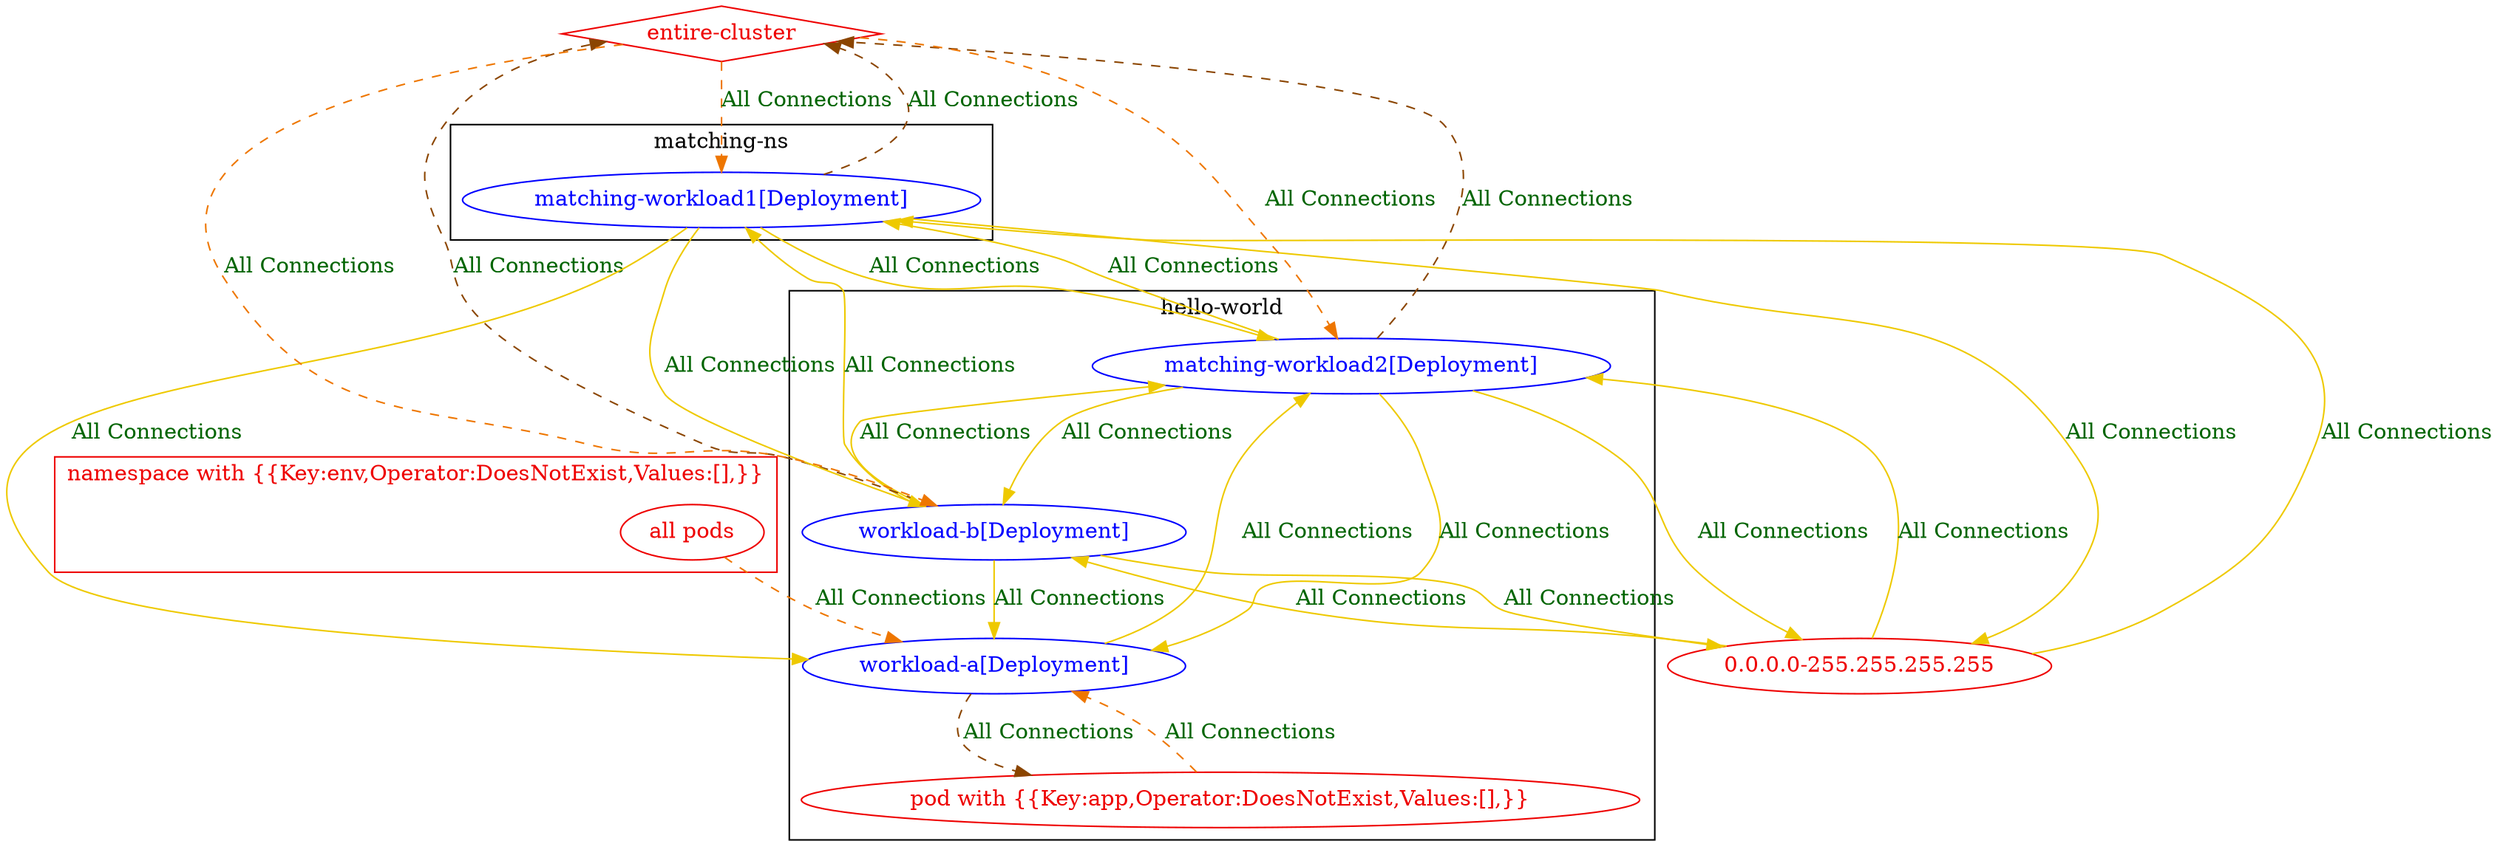 digraph {
	subgraph "cluster_hello_world" {
		color="black"
		fontcolor="black"
		"hello-world/matching-workload2[Deployment]" [label="matching-workload2[Deployment]" color="blue" fontcolor="blue"]
		"hello-world/workload-a[Deployment]" [label="workload-a[Deployment]" color="blue" fontcolor="blue"]
		"hello-world/workload-b[Deployment]" [label="workload-b[Deployment]" color="blue" fontcolor="blue"]
		"pod with {{Key:app,Operator:DoesNotExist,Values:[],}}_in_hello-world" [label="pod with {{Key:app,Operator:DoesNotExist,Values:[],}}" color="red2" fontcolor="red2"]
		label="hello-world"
	}
	subgraph "cluster_matching_ns" {
		color="black"
		fontcolor="black"
		"matching-ns/matching-workload1[Deployment]" [label="matching-workload1[Deployment]" color="blue" fontcolor="blue"]
		label="matching-ns"
	}
	subgraph "cluster_namespace with {{Key:env,Operator:DoesNotExist,Values:[],}}" {
		color="red2"
		fontcolor="red2"
		"all pods_in_namespace with {{Key:env,Operator:DoesNotExist,Values:[],}}" [label="all pods" color="red2" fontcolor="red2"]
		label="namespace with {{Key:env,Operator:DoesNotExist,Values:[],}}"
	}
	"0.0.0.0-255.255.255.255" [label="0.0.0.0-255.255.255.255" color="red2" fontcolor="red2"]
	"entire-cluster" [label="entire-cluster" color="red2" fontcolor="red2" shape=diamond]
	"0.0.0.0-255.255.255.255" -> "hello-world/matching-workload2[Deployment]" [label="All Connections" color="gold2" fontcolor="darkgreen" weight=0.5]
	"0.0.0.0-255.255.255.255" -> "hello-world/workload-b[Deployment]" [label="All Connections" color="gold2" fontcolor="darkgreen" weight=0.5]
	"0.0.0.0-255.255.255.255" -> "matching-ns/matching-workload1[Deployment]" [label="All Connections" color="gold2" fontcolor="darkgreen" weight=0.5]
	"all pods_in_namespace with {{Key:env,Operator:DoesNotExist,Values:[],}}" -> "hello-world/workload-a[Deployment]" [label="All Connections" color="darkorange2" fontcolor="darkgreen" weight=1 style=dashed]
	"entire-cluster" -> "hello-world/matching-workload2[Deployment]" [label="All Connections" color="darkorange2" fontcolor="darkgreen" weight=1 style=dashed]
	"entire-cluster" -> "hello-world/workload-b[Deployment]" [label="All Connections" color="darkorange2" fontcolor="darkgreen" weight=1 style=dashed]
	"entire-cluster" -> "matching-ns/matching-workload1[Deployment]" [label="All Connections" color="darkorange2" fontcolor="darkgreen" weight=1 style=dashed]
	"hello-world/matching-workload2[Deployment]" -> "0.0.0.0-255.255.255.255" [label="All Connections" color="gold2" fontcolor="darkgreen" weight=1]
	"hello-world/matching-workload2[Deployment]" -> "entire-cluster" [label="All Connections" color="darkorange4" fontcolor="darkgreen" weight=0.5 style=dashed]
	"hello-world/matching-workload2[Deployment]" -> "hello-world/workload-a[Deployment]" [label="All Connections" color="gold2" fontcolor="darkgreen" weight=0.5]
	"hello-world/matching-workload2[Deployment]" -> "hello-world/workload-b[Deployment]" [label="All Connections" color="gold2" fontcolor="darkgreen" weight=0.5]
	"hello-world/matching-workload2[Deployment]" -> "matching-ns/matching-workload1[Deployment]" [label="All Connections" color="gold2" fontcolor="darkgreen" weight=0.5]
	"hello-world/workload-a[Deployment]" -> "hello-world/matching-workload2[Deployment]" [label="All Connections" color="gold2" fontcolor="darkgreen" weight=1]
	"hello-world/workload-a[Deployment]" -> "pod with {{Key:app,Operator:DoesNotExist,Values:[],}}_in_hello-world" [label="All Connections" color="darkorange4" fontcolor="darkgreen" weight=0.5 style=dashed]
	"hello-world/workload-b[Deployment]" -> "0.0.0.0-255.255.255.255" [label="All Connections" color="gold2" fontcolor="darkgreen" weight=1]
	"hello-world/workload-b[Deployment]" -> "entire-cluster" [label="All Connections" color="darkorange4" fontcolor="darkgreen" weight=0.5 style=dashed]
	"hello-world/workload-b[Deployment]" -> "hello-world/matching-workload2[Deployment]" [label="All Connections" color="gold2" fontcolor="darkgreen" weight=1]
	"hello-world/workload-b[Deployment]" -> "hello-world/workload-a[Deployment]" [label="All Connections" color="gold2" fontcolor="darkgreen" weight=1]
	"hello-world/workload-b[Deployment]" -> "matching-ns/matching-workload1[Deployment]" [label="All Connections" color="gold2" fontcolor="darkgreen" weight=0.5]
	"matching-ns/matching-workload1[Deployment]" -> "0.0.0.0-255.255.255.255" [label="All Connections" color="gold2" fontcolor="darkgreen" weight=1]
	"matching-ns/matching-workload1[Deployment]" -> "entire-cluster" [label="All Connections" color="darkorange4" fontcolor="darkgreen" weight=0.5 style=dashed]
	"matching-ns/matching-workload1[Deployment]" -> "hello-world/matching-workload2[Deployment]" [label="All Connections" color="gold2" fontcolor="darkgreen" weight=1]
	"matching-ns/matching-workload1[Deployment]" -> "hello-world/workload-a[Deployment]" [label="All Connections" color="gold2" fontcolor="darkgreen" weight=1]
	"matching-ns/matching-workload1[Deployment]" -> "hello-world/workload-b[Deployment]" [label="All Connections" color="gold2" fontcolor="darkgreen" weight=1]
	"pod with {{Key:app,Operator:DoesNotExist,Values:[],}}_in_hello-world" -> "hello-world/workload-a[Deployment]" [label="All Connections" color="darkorange2" fontcolor="darkgreen" weight=1 style=dashed]
}